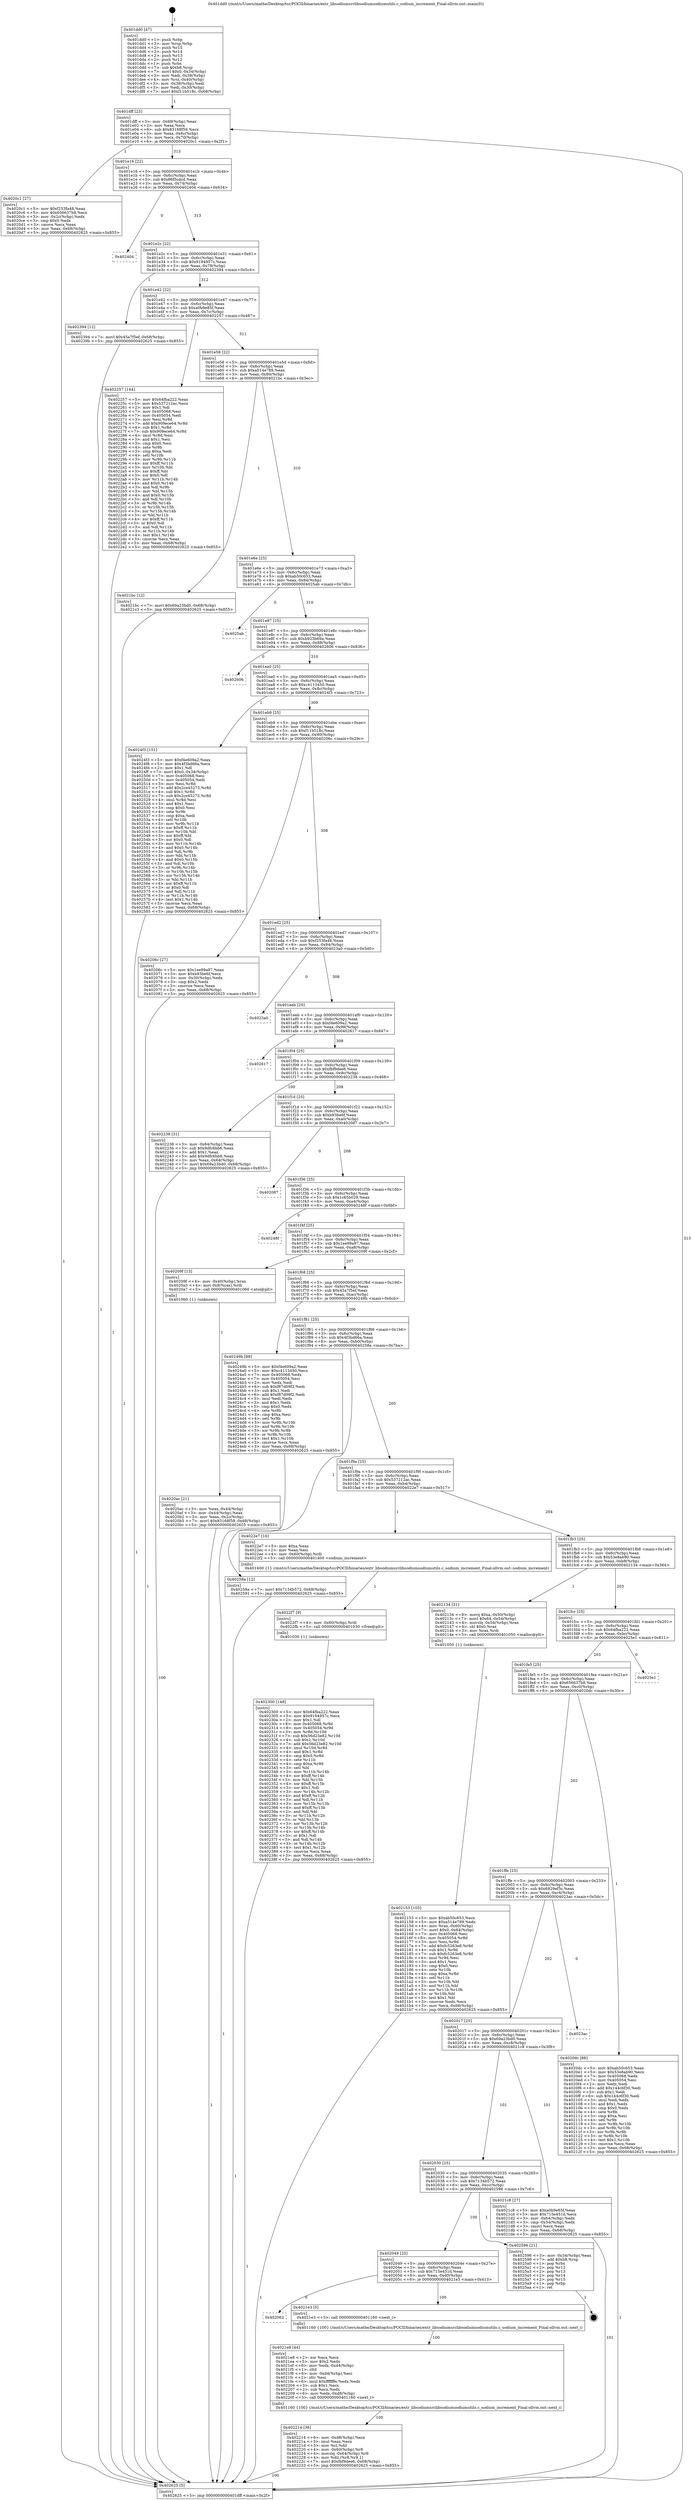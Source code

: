 digraph "0x401dd0" {
  label = "0x401dd0 (/mnt/c/Users/mathe/Desktop/tcc/POCII/binaries/extr_libsodiumsrclibsodiumsodiumutils.c_sodium_increment_Final-ollvm.out::main(0))"
  labelloc = "t"
  node[shape=record]

  Entry [label="",width=0.3,height=0.3,shape=circle,fillcolor=black,style=filled]
  "0x401dff" [label="{
     0x401dff [23]\l
     | [instrs]\l
     &nbsp;&nbsp;0x401dff \<+3\>: mov -0x68(%rbp),%eax\l
     &nbsp;&nbsp;0x401e02 \<+2\>: mov %eax,%ecx\l
     &nbsp;&nbsp;0x401e04 \<+6\>: sub $0x83168f59,%ecx\l
     &nbsp;&nbsp;0x401e0a \<+3\>: mov %eax,-0x6c(%rbp)\l
     &nbsp;&nbsp;0x401e0d \<+3\>: mov %ecx,-0x70(%rbp)\l
     &nbsp;&nbsp;0x401e10 \<+6\>: je 00000000004020c1 \<main+0x2f1\>\l
  }"]
  "0x4020c1" [label="{
     0x4020c1 [27]\l
     | [instrs]\l
     &nbsp;&nbsp;0x4020c1 \<+5\>: mov $0xf253fa48,%eax\l
     &nbsp;&nbsp;0x4020c6 \<+5\>: mov $0x656637b8,%ecx\l
     &nbsp;&nbsp;0x4020cb \<+3\>: mov -0x2c(%rbp),%edx\l
     &nbsp;&nbsp;0x4020ce \<+3\>: cmp $0x0,%edx\l
     &nbsp;&nbsp;0x4020d1 \<+3\>: cmove %ecx,%eax\l
     &nbsp;&nbsp;0x4020d4 \<+3\>: mov %eax,-0x68(%rbp)\l
     &nbsp;&nbsp;0x4020d7 \<+5\>: jmp 0000000000402625 \<main+0x855\>\l
  }"]
  "0x401e16" [label="{
     0x401e16 [22]\l
     | [instrs]\l
     &nbsp;&nbsp;0x401e16 \<+5\>: jmp 0000000000401e1b \<main+0x4b\>\l
     &nbsp;&nbsp;0x401e1b \<+3\>: mov -0x6c(%rbp),%eax\l
     &nbsp;&nbsp;0x401e1e \<+5\>: sub $0x86f5cdcd,%eax\l
     &nbsp;&nbsp;0x401e23 \<+3\>: mov %eax,-0x74(%rbp)\l
     &nbsp;&nbsp;0x401e26 \<+6\>: je 0000000000402404 \<main+0x634\>\l
  }"]
  Exit [label="",width=0.3,height=0.3,shape=circle,fillcolor=black,style=filled,peripheries=2]
  "0x402404" [label="{
     0x402404\l
  }", style=dashed]
  "0x401e2c" [label="{
     0x401e2c [22]\l
     | [instrs]\l
     &nbsp;&nbsp;0x401e2c \<+5\>: jmp 0000000000401e31 \<main+0x61\>\l
     &nbsp;&nbsp;0x401e31 \<+3\>: mov -0x6c(%rbp),%eax\l
     &nbsp;&nbsp;0x401e34 \<+5\>: sub $0x9194957c,%eax\l
     &nbsp;&nbsp;0x401e39 \<+3\>: mov %eax,-0x78(%rbp)\l
     &nbsp;&nbsp;0x401e3c \<+6\>: je 0000000000402394 \<main+0x5c4\>\l
  }"]
  "0x402300" [label="{
     0x402300 [148]\l
     | [instrs]\l
     &nbsp;&nbsp;0x402300 \<+5\>: mov $0x64fba222,%eax\l
     &nbsp;&nbsp;0x402305 \<+5\>: mov $0x9194957c,%ecx\l
     &nbsp;&nbsp;0x40230a \<+2\>: mov $0x1,%dl\l
     &nbsp;&nbsp;0x40230c \<+8\>: mov 0x405068,%r8d\l
     &nbsp;&nbsp;0x402314 \<+8\>: mov 0x405054,%r9d\l
     &nbsp;&nbsp;0x40231c \<+3\>: mov %r8d,%r10d\l
     &nbsp;&nbsp;0x40231f \<+7\>: sub $0x56d23e82,%r10d\l
     &nbsp;&nbsp;0x402326 \<+4\>: sub $0x1,%r10d\l
     &nbsp;&nbsp;0x40232a \<+7\>: add $0x56d23e82,%r10d\l
     &nbsp;&nbsp;0x402331 \<+4\>: imul %r10d,%r8d\l
     &nbsp;&nbsp;0x402335 \<+4\>: and $0x1,%r8d\l
     &nbsp;&nbsp;0x402339 \<+4\>: cmp $0x0,%r8d\l
     &nbsp;&nbsp;0x40233d \<+4\>: sete %r11b\l
     &nbsp;&nbsp;0x402341 \<+4\>: cmp $0xa,%r9d\l
     &nbsp;&nbsp;0x402345 \<+3\>: setl %bl\l
     &nbsp;&nbsp;0x402348 \<+3\>: mov %r11b,%r14b\l
     &nbsp;&nbsp;0x40234b \<+4\>: xor $0xff,%r14b\l
     &nbsp;&nbsp;0x40234f \<+3\>: mov %bl,%r15b\l
     &nbsp;&nbsp;0x402352 \<+4\>: xor $0xff,%r15b\l
     &nbsp;&nbsp;0x402356 \<+3\>: xor $0x1,%dl\l
     &nbsp;&nbsp;0x402359 \<+3\>: mov %r14b,%r12b\l
     &nbsp;&nbsp;0x40235c \<+4\>: and $0xff,%r12b\l
     &nbsp;&nbsp;0x402360 \<+3\>: and %dl,%r11b\l
     &nbsp;&nbsp;0x402363 \<+3\>: mov %r15b,%r13b\l
     &nbsp;&nbsp;0x402366 \<+4\>: and $0xff,%r13b\l
     &nbsp;&nbsp;0x40236a \<+2\>: and %dl,%bl\l
     &nbsp;&nbsp;0x40236c \<+3\>: or %r11b,%r12b\l
     &nbsp;&nbsp;0x40236f \<+3\>: or %bl,%r13b\l
     &nbsp;&nbsp;0x402372 \<+3\>: xor %r13b,%r12b\l
     &nbsp;&nbsp;0x402375 \<+3\>: or %r15b,%r14b\l
     &nbsp;&nbsp;0x402378 \<+4\>: xor $0xff,%r14b\l
     &nbsp;&nbsp;0x40237c \<+3\>: or $0x1,%dl\l
     &nbsp;&nbsp;0x40237f \<+3\>: and %dl,%r14b\l
     &nbsp;&nbsp;0x402382 \<+3\>: or %r14b,%r12b\l
     &nbsp;&nbsp;0x402385 \<+4\>: test $0x1,%r12b\l
     &nbsp;&nbsp;0x402389 \<+3\>: cmovne %ecx,%eax\l
     &nbsp;&nbsp;0x40238c \<+3\>: mov %eax,-0x68(%rbp)\l
     &nbsp;&nbsp;0x40238f \<+5\>: jmp 0000000000402625 \<main+0x855\>\l
  }"]
  "0x402394" [label="{
     0x402394 [12]\l
     | [instrs]\l
     &nbsp;&nbsp;0x402394 \<+7\>: movl $0x45a7f5ef,-0x68(%rbp)\l
     &nbsp;&nbsp;0x40239b \<+5\>: jmp 0000000000402625 \<main+0x855\>\l
  }"]
  "0x401e42" [label="{
     0x401e42 [22]\l
     | [instrs]\l
     &nbsp;&nbsp;0x401e42 \<+5\>: jmp 0000000000401e47 \<main+0x77\>\l
     &nbsp;&nbsp;0x401e47 \<+3\>: mov -0x6c(%rbp),%eax\l
     &nbsp;&nbsp;0x401e4a \<+5\>: sub $0xa0b9e85f,%eax\l
     &nbsp;&nbsp;0x401e4f \<+3\>: mov %eax,-0x7c(%rbp)\l
     &nbsp;&nbsp;0x401e52 \<+6\>: je 0000000000402257 \<main+0x487\>\l
  }"]
  "0x4022f7" [label="{
     0x4022f7 [9]\l
     | [instrs]\l
     &nbsp;&nbsp;0x4022f7 \<+4\>: mov -0x60(%rbp),%rdi\l
     &nbsp;&nbsp;0x4022fb \<+5\>: call 0000000000401030 \<free@plt\>\l
     | [calls]\l
     &nbsp;&nbsp;0x401030 \{1\} (unknown)\l
  }"]
  "0x402257" [label="{
     0x402257 [144]\l
     | [instrs]\l
     &nbsp;&nbsp;0x402257 \<+5\>: mov $0x64fba222,%eax\l
     &nbsp;&nbsp;0x40225c \<+5\>: mov $0x537212ac,%ecx\l
     &nbsp;&nbsp;0x402261 \<+2\>: mov $0x1,%dl\l
     &nbsp;&nbsp;0x402263 \<+7\>: mov 0x405068,%esi\l
     &nbsp;&nbsp;0x40226a \<+7\>: mov 0x405054,%edi\l
     &nbsp;&nbsp;0x402271 \<+3\>: mov %esi,%r8d\l
     &nbsp;&nbsp;0x402274 \<+7\>: add $0x909ece64,%r8d\l
     &nbsp;&nbsp;0x40227b \<+4\>: sub $0x1,%r8d\l
     &nbsp;&nbsp;0x40227f \<+7\>: sub $0x909ece64,%r8d\l
     &nbsp;&nbsp;0x402286 \<+4\>: imul %r8d,%esi\l
     &nbsp;&nbsp;0x40228a \<+3\>: and $0x1,%esi\l
     &nbsp;&nbsp;0x40228d \<+3\>: cmp $0x0,%esi\l
     &nbsp;&nbsp;0x402290 \<+4\>: sete %r9b\l
     &nbsp;&nbsp;0x402294 \<+3\>: cmp $0xa,%edi\l
     &nbsp;&nbsp;0x402297 \<+4\>: setl %r10b\l
     &nbsp;&nbsp;0x40229b \<+3\>: mov %r9b,%r11b\l
     &nbsp;&nbsp;0x40229e \<+4\>: xor $0xff,%r11b\l
     &nbsp;&nbsp;0x4022a2 \<+3\>: mov %r10b,%bl\l
     &nbsp;&nbsp;0x4022a5 \<+3\>: xor $0xff,%bl\l
     &nbsp;&nbsp;0x4022a8 \<+3\>: xor $0x0,%dl\l
     &nbsp;&nbsp;0x4022ab \<+3\>: mov %r11b,%r14b\l
     &nbsp;&nbsp;0x4022ae \<+4\>: and $0x0,%r14b\l
     &nbsp;&nbsp;0x4022b2 \<+3\>: and %dl,%r9b\l
     &nbsp;&nbsp;0x4022b5 \<+3\>: mov %bl,%r15b\l
     &nbsp;&nbsp;0x4022b8 \<+4\>: and $0x0,%r15b\l
     &nbsp;&nbsp;0x4022bc \<+3\>: and %dl,%r10b\l
     &nbsp;&nbsp;0x4022bf \<+3\>: or %r9b,%r14b\l
     &nbsp;&nbsp;0x4022c2 \<+3\>: or %r10b,%r15b\l
     &nbsp;&nbsp;0x4022c5 \<+3\>: xor %r15b,%r14b\l
     &nbsp;&nbsp;0x4022c8 \<+3\>: or %bl,%r11b\l
     &nbsp;&nbsp;0x4022cb \<+4\>: xor $0xff,%r11b\l
     &nbsp;&nbsp;0x4022cf \<+3\>: or $0x0,%dl\l
     &nbsp;&nbsp;0x4022d2 \<+3\>: and %dl,%r11b\l
     &nbsp;&nbsp;0x4022d5 \<+3\>: or %r11b,%r14b\l
     &nbsp;&nbsp;0x4022d8 \<+4\>: test $0x1,%r14b\l
     &nbsp;&nbsp;0x4022dc \<+3\>: cmovne %ecx,%eax\l
     &nbsp;&nbsp;0x4022df \<+3\>: mov %eax,-0x68(%rbp)\l
     &nbsp;&nbsp;0x4022e2 \<+5\>: jmp 0000000000402625 \<main+0x855\>\l
  }"]
  "0x401e58" [label="{
     0x401e58 [22]\l
     | [instrs]\l
     &nbsp;&nbsp;0x401e58 \<+5\>: jmp 0000000000401e5d \<main+0x8d\>\l
     &nbsp;&nbsp;0x401e5d \<+3\>: mov -0x6c(%rbp),%eax\l
     &nbsp;&nbsp;0x401e60 \<+5\>: sub $0xa514e789,%eax\l
     &nbsp;&nbsp;0x401e65 \<+3\>: mov %eax,-0x80(%rbp)\l
     &nbsp;&nbsp;0x401e68 \<+6\>: je 00000000004021bc \<main+0x3ec\>\l
  }"]
  "0x402214" [label="{
     0x402214 [36]\l
     | [instrs]\l
     &nbsp;&nbsp;0x402214 \<+6\>: mov -0xd8(%rbp),%ecx\l
     &nbsp;&nbsp;0x40221a \<+3\>: imul %eax,%ecx\l
     &nbsp;&nbsp;0x40221d \<+3\>: mov %cl,%dil\l
     &nbsp;&nbsp;0x402220 \<+4\>: mov -0x60(%rbp),%r8\l
     &nbsp;&nbsp;0x402224 \<+4\>: movslq -0x64(%rbp),%r9\l
     &nbsp;&nbsp;0x402228 \<+4\>: mov %dil,(%r8,%r9,1)\l
     &nbsp;&nbsp;0x40222c \<+7\>: movl $0xfbf9dee6,-0x68(%rbp)\l
     &nbsp;&nbsp;0x402233 \<+5\>: jmp 0000000000402625 \<main+0x855\>\l
  }"]
  "0x4021bc" [label="{
     0x4021bc [12]\l
     | [instrs]\l
     &nbsp;&nbsp;0x4021bc \<+7\>: movl $0x69a23bd0,-0x68(%rbp)\l
     &nbsp;&nbsp;0x4021c3 \<+5\>: jmp 0000000000402625 \<main+0x855\>\l
  }"]
  "0x401e6e" [label="{
     0x401e6e [25]\l
     | [instrs]\l
     &nbsp;&nbsp;0x401e6e \<+5\>: jmp 0000000000401e73 \<main+0xa3\>\l
     &nbsp;&nbsp;0x401e73 \<+3\>: mov -0x6c(%rbp),%eax\l
     &nbsp;&nbsp;0x401e76 \<+5\>: sub $0xab50c653,%eax\l
     &nbsp;&nbsp;0x401e7b \<+6\>: mov %eax,-0x84(%rbp)\l
     &nbsp;&nbsp;0x401e81 \<+6\>: je 00000000004025ab \<main+0x7db\>\l
  }"]
  "0x4021e8" [label="{
     0x4021e8 [44]\l
     | [instrs]\l
     &nbsp;&nbsp;0x4021e8 \<+2\>: xor %ecx,%ecx\l
     &nbsp;&nbsp;0x4021ea \<+5\>: mov $0x2,%edx\l
     &nbsp;&nbsp;0x4021ef \<+6\>: mov %edx,-0xd4(%rbp)\l
     &nbsp;&nbsp;0x4021f5 \<+1\>: cltd\l
     &nbsp;&nbsp;0x4021f6 \<+6\>: mov -0xd4(%rbp),%esi\l
     &nbsp;&nbsp;0x4021fc \<+2\>: idiv %esi\l
     &nbsp;&nbsp;0x4021fe \<+6\>: imul $0xfffffffe,%edx,%edx\l
     &nbsp;&nbsp;0x402204 \<+3\>: sub $0x1,%ecx\l
     &nbsp;&nbsp;0x402207 \<+2\>: sub %ecx,%edx\l
     &nbsp;&nbsp;0x402209 \<+6\>: mov %edx,-0xd8(%rbp)\l
     &nbsp;&nbsp;0x40220f \<+5\>: call 0000000000401160 \<next_i\>\l
     | [calls]\l
     &nbsp;&nbsp;0x401160 \{100\} (/mnt/c/Users/mathe/Desktop/tcc/POCII/binaries/extr_libsodiumsrclibsodiumsodiumutils.c_sodium_increment_Final-ollvm.out::next_i)\l
  }"]
  "0x4025ab" [label="{
     0x4025ab\l
  }", style=dashed]
  "0x401e87" [label="{
     0x401e87 [25]\l
     | [instrs]\l
     &nbsp;&nbsp;0x401e87 \<+5\>: jmp 0000000000401e8c \<main+0xbc\>\l
     &nbsp;&nbsp;0x401e8c \<+3\>: mov -0x6c(%rbp),%eax\l
     &nbsp;&nbsp;0x401e8f \<+5\>: sub $0xb925b69a,%eax\l
     &nbsp;&nbsp;0x401e94 \<+6\>: mov %eax,-0x88(%rbp)\l
     &nbsp;&nbsp;0x401e9a \<+6\>: je 0000000000402606 \<main+0x836\>\l
  }"]
  "0x402062" [label="{
     0x402062\l
  }", style=dashed]
  "0x402606" [label="{
     0x402606\l
  }", style=dashed]
  "0x401ea0" [label="{
     0x401ea0 [25]\l
     | [instrs]\l
     &nbsp;&nbsp;0x401ea0 \<+5\>: jmp 0000000000401ea5 \<main+0xd5\>\l
     &nbsp;&nbsp;0x401ea5 \<+3\>: mov -0x6c(%rbp),%eax\l
     &nbsp;&nbsp;0x401ea8 \<+5\>: sub $0xc4113450,%eax\l
     &nbsp;&nbsp;0x401ead \<+6\>: mov %eax,-0x8c(%rbp)\l
     &nbsp;&nbsp;0x401eb3 \<+6\>: je 00000000004024f3 \<main+0x723\>\l
  }"]
  "0x4021e3" [label="{
     0x4021e3 [5]\l
     | [instrs]\l
     &nbsp;&nbsp;0x4021e3 \<+5\>: call 0000000000401160 \<next_i\>\l
     | [calls]\l
     &nbsp;&nbsp;0x401160 \{100\} (/mnt/c/Users/mathe/Desktop/tcc/POCII/binaries/extr_libsodiumsrclibsodiumsodiumutils.c_sodium_increment_Final-ollvm.out::next_i)\l
  }"]
  "0x4024f3" [label="{
     0x4024f3 [151]\l
     | [instrs]\l
     &nbsp;&nbsp;0x4024f3 \<+5\>: mov $0xf4e609a2,%eax\l
     &nbsp;&nbsp;0x4024f8 \<+5\>: mov $0x4f3bd66a,%ecx\l
     &nbsp;&nbsp;0x4024fd \<+2\>: mov $0x1,%dl\l
     &nbsp;&nbsp;0x4024ff \<+7\>: movl $0x0,-0x34(%rbp)\l
     &nbsp;&nbsp;0x402506 \<+7\>: mov 0x405068,%esi\l
     &nbsp;&nbsp;0x40250d \<+7\>: mov 0x405054,%edi\l
     &nbsp;&nbsp;0x402514 \<+3\>: mov %esi,%r8d\l
     &nbsp;&nbsp;0x402517 \<+7\>: add $0x2ce45273,%r8d\l
     &nbsp;&nbsp;0x40251e \<+4\>: sub $0x1,%r8d\l
     &nbsp;&nbsp;0x402522 \<+7\>: sub $0x2ce45273,%r8d\l
     &nbsp;&nbsp;0x402529 \<+4\>: imul %r8d,%esi\l
     &nbsp;&nbsp;0x40252d \<+3\>: and $0x1,%esi\l
     &nbsp;&nbsp;0x402530 \<+3\>: cmp $0x0,%esi\l
     &nbsp;&nbsp;0x402533 \<+4\>: sete %r9b\l
     &nbsp;&nbsp;0x402537 \<+3\>: cmp $0xa,%edi\l
     &nbsp;&nbsp;0x40253a \<+4\>: setl %r10b\l
     &nbsp;&nbsp;0x40253e \<+3\>: mov %r9b,%r11b\l
     &nbsp;&nbsp;0x402541 \<+4\>: xor $0xff,%r11b\l
     &nbsp;&nbsp;0x402545 \<+3\>: mov %r10b,%bl\l
     &nbsp;&nbsp;0x402548 \<+3\>: xor $0xff,%bl\l
     &nbsp;&nbsp;0x40254b \<+3\>: xor $0x0,%dl\l
     &nbsp;&nbsp;0x40254e \<+3\>: mov %r11b,%r14b\l
     &nbsp;&nbsp;0x402551 \<+4\>: and $0x0,%r14b\l
     &nbsp;&nbsp;0x402555 \<+3\>: and %dl,%r9b\l
     &nbsp;&nbsp;0x402558 \<+3\>: mov %bl,%r15b\l
     &nbsp;&nbsp;0x40255b \<+4\>: and $0x0,%r15b\l
     &nbsp;&nbsp;0x40255f \<+3\>: and %dl,%r10b\l
     &nbsp;&nbsp;0x402562 \<+3\>: or %r9b,%r14b\l
     &nbsp;&nbsp;0x402565 \<+3\>: or %r10b,%r15b\l
     &nbsp;&nbsp;0x402568 \<+3\>: xor %r15b,%r14b\l
     &nbsp;&nbsp;0x40256b \<+3\>: or %bl,%r11b\l
     &nbsp;&nbsp;0x40256e \<+4\>: xor $0xff,%r11b\l
     &nbsp;&nbsp;0x402572 \<+3\>: or $0x0,%dl\l
     &nbsp;&nbsp;0x402575 \<+3\>: and %dl,%r11b\l
     &nbsp;&nbsp;0x402578 \<+3\>: or %r11b,%r14b\l
     &nbsp;&nbsp;0x40257b \<+4\>: test $0x1,%r14b\l
     &nbsp;&nbsp;0x40257f \<+3\>: cmovne %ecx,%eax\l
     &nbsp;&nbsp;0x402582 \<+3\>: mov %eax,-0x68(%rbp)\l
     &nbsp;&nbsp;0x402585 \<+5\>: jmp 0000000000402625 \<main+0x855\>\l
  }"]
  "0x401eb9" [label="{
     0x401eb9 [25]\l
     | [instrs]\l
     &nbsp;&nbsp;0x401eb9 \<+5\>: jmp 0000000000401ebe \<main+0xee\>\l
     &nbsp;&nbsp;0x401ebe \<+3\>: mov -0x6c(%rbp),%eax\l
     &nbsp;&nbsp;0x401ec1 \<+5\>: sub $0xf11b518c,%eax\l
     &nbsp;&nbsp;0x401ec6 \<+6\>: mov %eax,-0x90(%rbp)\l
     &nbsp;&nbsp;0x401ecc \<+6\>: je 000000000040206c \<main+0x29c\>\l
  }"]
  "0x402049" [label="{
     0x402049 [25]\l
     | [instrs]\l
     &nbsp;&nbsp;0x402049 \<+5\>: jmp 000000000040204e \<main+0x27e\>\l
     &nbsp;&nbsp;0x40204e \<+3\>: mov -0x6c(%rbp),%eax\l
     &nbsp;&nbsp;0x402051 \<+5\>: sub $0x715e451d,%eax\l
     &nbsp;&nbsp;0x402056 \<+6\>: mov %eax,-0xd0(%rbp)\l
     &nbsp;&nbsp;0x40205c \<+6\>: je 00000000004021e3 \<main+0x413\>\l
  }"]
  "0x40206c" [label="{
     0x40206c [27]\l
     | [instrs]\l
     &nbsp;&nbsp;0x40206c \<+5\>: mov $0x1ee99a97,%eax\l
     &nbsp;&nbsp;0x402071 \<+5\>: mov $0xb93be6f,%ecx\l
     &nbsp;&nbsp;0x402076 \<+3\>: mov -0x30(%rbp),%edx\l
     &nbsp;&nbsp;0x402079 \<+3\>: cmp $0x2,%edx\l
     &nbsp;&nbsp;0x40207c \<+3\>: cmovne %ecx,%eax\l
     &nbsp;&nbsp;0x40207f \<+3\>: mov %eax,-0x68(%rbp)\l
     &nbsp;&nbsp;0x402082 \<+5\>: jmp 0000000000402625 \<main+0x855\>\l
  }"]
  "0x401ed2" [label="{
     0x401ed2 [25]\l
     | [instrs]\l
     &nbsp;&nbsp;0x401ed2 \<+5\>: jmp 0000000000401ed7 \<main+0x107\>\l
     &nbsp;&nbsp;0x401ed7 \<+3\>: mov -0x6c(%rbp),%eax\l
     &nbsp;&nbsp;0x401eda \<+5\>: sub $0xf253fa48,%eax\l
     &nbsp;&nbsp;0x401edf \<+6\>: mov %eax,-0x94(%rbp)\l
     &nbsp;&nbsp;0x401ee5 \<+6\>: je 00000000004023a0 \<main+0x5d0\>\l
  }"]
  "0x402625" [label="{
     0x402625 [5]\l
     | [instrs]\l
     &nbsp;&nbsp;0x402625 \<+5\>: jmp 0000000000401dff \<main+0x2f\>\l
  }"]
  "0x401dd0" [label="{
     0x401dd0 [47]\l
     | [instrs]\l
     &nbsp;&nbsp;0x401dd0 \<+1\>: push %rbp\l
     &nbsp;&nbsp;0x401dd1 \<+3\>: mov %rsp,%rbp\l
     &nbsp;&nbsp;0x401dd4 \<+2\>: push %r15\l
     &nbsp;&nbsp;0x401dd6 \<+2\>: push %r14\l
     &nbsp;&nbsp;0x401dd8 \<+2\>: push %r13\l
     &nbsp;&nbsp;0x401dda \<+2\>: push %r12\l
     &nbsp;&nbsp;0x401ddc \<+1\>: push %rbx\l
     &nbsp;&nbsp;0x401ddd \<+7\>: sub $0xb8,%rsp\l
     &nbsp;&nbsp;0x401de4 \<+7\>: movl $0x0,-0x34(%rbp)\l
     &nbsp;&nbsp;0x401deb \<+3\>: mov %edi,-0x38(%rbp)\l
     &nbsp;&nbsp;0x401dee \<+4\>: mov %rsi,-0x40(%rbp)\l
     &nbsp;&nbsp;0x401df2 \<+3\>: mov -0x38(%rbp),%edi\l
     &nbsp;&nbsp;0x401df5 \<+3\>: mov %edi,-0x30(%rbp)\l
     &nbsp;&nbsp;0x401df8 \<+7\>: movl $0xf11b518c,-0x68(%rbp)\l
  }"]
  "0x402596" [label="{
     0x402596 [21]\l
     | [instrs]\l
     &nbsp;&nbsp;0x402596 \<+3\>: mov -0x34(%rbp),%eax\l
     &nbsp;&nbsp;0x402599 \<+7\>: add $0xb8,%rsp\l
     &nbsp;&nbsp;0x4025a0 \<+1\>: pop %rbx\l
     &nbsp;&nbsp;0x4025a1 \<+2\>: pop %r12\l
     &nbsp;&nbsp;0x4025a3 \<+2\>: pop %r13\l
     &nbsp;&nbsp;0x4025a5 \<+2\>: pop %r14\l
     &nbsp;&nbsp;0x4025a7 \<+2\>: pop %r15\l
     &nbsp;&nbsp;0x4025a9 \<+1\>: pop %rbp\l
     &nbsp;&nbsp;0x4025aa \<+1\>: ret\l
  }"]
  "0x4023a0" [label="{
     0x4023a0\l
  }", style=dashed]
  "0x401eeb" [label="{
     0x401eeb [25]\l
     | [instrs]\l
     &nbsp;&nbsp;0x401eeb \<+5\>: jmp 0000000000401ef0 \<main+0x120\>\l
     &nbsp;&nbsp;0x401ef0 \<+3\>: mov -0x6c(%rbp),%eax\l
     &nbsp;&nbsp;0x401ef3 \<+5\>: sub $0xf4e609a2,%eax\l
     &nbsp;&nbsp;0x401ef8 \<+6\>: mov %eax,-0x98(%rbp)\l
     &nbsp;&nbsp;0x401efe \<+6\>: je 0000000000402617 \<main+0x847\>\l
  }"]
  "0x402030" [label="{
     0x402030 [25]\l
     | [instrs]\l
     &nbsp;&nbsp;0x402030 \<+5\>: jmp 0000000000402035 \<main+0x265\>\l
     &nbsp;&nbsp;0x402035 \<+3\>: mov -0x6c(%rbp),%eax\l
     &nbsp;&nbsp;0x402038 \<+5\>: sub $0x7134b572,%eax\l
     &nbsp;&nbsp;0x40203d \<+6\>: mov %eax,-0xcc(%rbp)\l
     &nbsp;&nbsp;0x402043 \<+6\>: je 0000000000402596 \<main+0x7c6\>\l
  }"]
  "0x402617" [label="{
     0x402617\l
  }", style=dashed]
  "0x401f04" [label="{
     0x401f04 [25]\l
     | [instrs]\l
     &nbsp;&nbsp;0x401f04 \<+5\>: jmp 0000000000401f09 \<main+0x139\>\l
     &nbsp;&nbsp;0x401f09 \<+3\>: mov -0x6c(%rbp),%eax\l
     &nbsp;&nbsp;0x401f0c \<+5\>: sub $0xfbf9dee6,%eax\l
     &nbsp;&nbsp;0x401f11 \<+6\>: mov %eax,-0x9c(%rbp)\l
     &nbsp;&nbsp;0x401f17 \<+6\>: je 0000000000402238 \<main+0x468\>\l
  }"]
  "0x4021c8" [label="{
     0x4021c8 [27]\l
     | [instrs]\l
     &nbsp;&nbsp;0x4021c8 \<+5\>: mov $0xa0b9e85f,%eax\l
     &nbsp;&nbsp;0x4021cd \<+5\>: mov $0x715e451d,%ecx\l
     &nbsp;&nbsp;0x4021d2 \<+3\>: mov -0x64(%rbp),%edx\l
     &nbsp;&nbsp;0x4021d5 \<+3\>: cmp -0x54(%rbp),%edx\l
     &nbsp;&nbsp;0x4021d8 \<+3\>: cmovl %ecx,%eax\l
     &nbsp;&nbsp;0x4021db \<+3\>: mov %eax,-0x68(%rbp)\l
     &nbsp;&nbsp;0x4021de \<+5\>: jmp 0000000000402625 \<main+0x855\>\l
  }"]
  "0x402238" [label="{
     0x402238 [31]\l
     | [instrs]\l
     &nbsp;&nbsp;0x402238 \<+3\>: mov -0x64(%rbp),%eax\l
     &nbsp;&nbsp;0x40223b \<+5\>: sub $0x9dfc6bb6,%eax\l
     &nbsp;&nbsp;0x402240 \<+3\>: add $0x1,%eax\l
     &nbsp;&nbsp;0x402243 \<+5\>: add $0x9dfc6bb6,%eax\l
     &nbsp;&nbsp;0x402248 \<+3\>: mov %eax,-0x64(%rbp)\l
     &nbsp;&nbsp;0x40224b \<+7\>: movl $0x69a23bd0,-0x68(%rbp)\l
     &nbsp;&nbsp;0x402252 \<+5\>: jmp 0000000000402625 \<main+0x855\>\l
  }"]
  "0x401f1d" [label="{
     0x401f1d [25]\l
     | [instrs]\l
     &nbsp;&nbsp;0x401f1d \<+5\>: jmp 0000000000401f22 \<main+0x152\>\l
     &nbsp;&nbsp;0x401f22 \<+3\>: mov -0x6c(%rbp),%eax\l
     &nbsp;&nbsp;0x401f25 \<+5\>: sub $0xb93be6f,%eax\l
     &nbsp;&nbsp;0x401f2a \<+6\>: mov %eax,-0xa0(%rbp)\l
     &nbsp;&nbsp;0x401f30 \<+6\>: je 0000000000402087 \<main+0x2b7\>\l
  }"]
  "0x402017" [label="{
     0x402017 [25]\l
     | [instrs]\l
     &nbsp;&nbsp;0x402017 \<+5\>: jmp 000000000040201c \<main+0x24c\>\l
     &nbsp;&nbsp;0x40201c \<+3\>: mov -0x6c(%rbp),%eax\l
     &nbsp;&nbsp;0x40201f \<+5\>: sub $0x69a23bd0,%eax\l
     &nbsp;&nbsp;0x402024 \<+6\>: mov %eax,-0xc8(%rbp)\l
     &nbsp;&nbsp;0x40202a \<+6\>: je 00000000004021c8 \<main+0x3f8\>\l
  }"]
  "0x402087" [label="{
     0x402087\l
  }", style=dashed]
  "0x401f36" [label="{
     0x401f36 [25]\l
     | [instrs]\l
     &nbsp;&nbsp;0x401f36 \<+5\>: jmp 0000000000401f3b \<main+0x16b\>\l
     &nbsp;&nbsp;0x401f3b \<+3\>: mov -0x6c(%rbp),%eax\l
     &nbsp;&nbsp;0x401f3e \<+5\>: sub $0x1c65b029,%eax\l
     &nbsp;&nbsp;0x401f43 \<+6\>: mov %eax,-0xa4(%rbp)\l
     &nbsp;&nbsp;0x401f49 \<+6\>: je 000000000040248f \<main+0x6bf\>\l
  }"]
  "0x4023ac" [label="{
     0x4023ac\l
  }", style=dashed]
  "0x40248f" [label="{
     0x40248f\l
  }", style=dashed]
  "0x401f4f" [label="{
     0x401f4f [25]\l
     | [instrs]\l
     &nbsp;&nbsp;0x401f4f \<+5\>: jmp 0000000000401f54 \<main+0x184\>\l
     &nbsp;&nbsp;0x401f54 \<+3\>: mov -0x6c(%rbp),%eax\l
     &nbsp;&nbsp;0x401f57 \<+5\>: sub $0x1ee99a97,%eax\l
     &nbsp;&nbsp;0x401f5c \<+6\>: mov %eax,-0xa8(%rbp)\l
     &nbsp;&nbsp;0x401f62 \<+6\>: je 000000000040209f \<main+0x2cf\>\l
  }"]
  "0x402153" [label="{
     0x402153 [105]\l
     | [instrs]\l
     &nbsp;&nbsp;0x402153 \<+5\>: mov $0xab50c653,%ecx\l
     &nbsp;&nbsp;0x402158 \<+5\>: mov $0xa514e789,%edx\l
     &nbsp;&nbsp;0x40215d \<+4\>: mov %rax,-0x60(%rbp)\l
     &nbsp;&nbsp;0x402161 \<+7\>: movl $0x0,-0x64(%rbp)\l
     &nbsp;&nbsp;0x402168 \<+7\>: mov 0x405068,%esi\l
     &nbsp;&nbsp;0x40216f \<+8\>: mov 0x405054,%r8d\l
     &nbsp;&nbsp;0x402177 \<+3\>: mov %esi,%r9d\l
     &nbsp;&nbsp;0x40217a \<+7\>: add $0xfc5263e8,%r9d\l
     &nbsp;&nbsp;0x402181 \<+4\>: sub $0x1,%r9d\l
     &nbsp;&nbsp;0x402185 \<+7\>: sub $0xfc5263e8,%r9d\l
     &nbsp;&nbsp;0x40218c \<+4\>: imul %r9d,%esi\l
     &nbsp;&nbsp;0x402190 \<+3\>: and $0x1,%esi\l
     &nbsp;&nbsp;0x402193 \<+3\>: cmp $0x0,%esi\l
     &nbsp;&nbsp;0x402196 \<+4\>: sete %r10b\l
     &nbsp;&nbsp;0x40219a \<+4\>: cmp $0xa,%r8d\l
     &nbsp;&nbsp;0x40219e \<+4\>: setl %r11b\l
     &nbsp;&nbsp;0x4021a2 \<+3\>: mov %r10b,%bl\l
     &nbsp;&nbsp;0x4021a5 \<+3\>: and %r11b,%bl\l
     &nbsp;&nbsp;0x4021a8 \<+3\>: xor %r11b,%r10b\l
     &nbsp;&nbsp;0x4021ab \<+3\>: or %r10b,%bl\l
     &nbsp;&nbsp;0x4021ae \<+3\>: test $0x1,%bl\l
     &nbsp;&nbsp;0x4021b1 \<+3\>: cmovne %edx,%ecx\l
     &nbsp;&nbsp;0x4021b4 \<+3\>: mov %ecx,-0x68(%rbp)\l
     &nbsp;&nbsp;0x4021b7 \<+5\>: jmp 0000000000402625 \<main+0x855\>\l
  }"]
  "0x40209f" [label="{
     0x40209f [13]\l
     | [instrs]\l
     &nbsp;&nbsp;0x40209f \<+4\>: mov -0x40(%rbp),%rax\l
     &nbsp;&nbsp;0x4020a3 \<+4\>: mov 0x8(%rax),%rdi\l
     &nbsp;&nbsp;0x4020a7 \<+5\>: call 0000000000401060 \<atoi@plt\>\l
     | [calls]\l
     &nbsp;&nbsp;0x401060 \{1\} (unknown)\l
  }"]
  "0x401f68" [label="{
     0x401f68 [25]\l
     | [instrs]\l
     &nbsp;&nbsp;0x401f68 \<+5\>: jmp 0000000000401f6d \<main+0x19d\>\l
     &nbsp;&nbsp;0x401f6d \<+3\>: mov -0x6c(%rbp),%eax\l
     &nbsp;&nbsp;0x401f70 \<+5\>: sub $0x45a7f5ef,%eax\l
     &nbsp;&nbsp;0x401f75 \<+6\>: mov %eax,-0xac(%rbp)\l
     &nbsp;&nbsp;0x401f7b \<+6\>: je 000000000040249b \<main+0x6cb\>\l
  }"]
  "0x4020ac" [label="{
     0x4020ac [21]\l
     | [instrs]\l
     &nbsp;&nbsp;0x4020ac \<+3\>: mov %eax,-0x44(%rbp)\l
     &nbsp;&nbsp;0x4020af \<+3\>: mov -0x44(%rbp),%eax\l
     &nbsp;&nbsp;0x4020b2 \<+3\>: mov %eax,-0x2c(%rbp)\l
     &nbsp;&nbsp;0x4020b5 \<+7\>: movl $0x83168f59,-0x68(%rbp)\l
     &nbsp;&nbsp;0x4020bc \<+5\>: jmp 0000000000402625 \<main+0x855\>\l
  }"]
  "0x401ffe" [label="{
     0x401ffe [25]\l
     | [instrs]\l
     &nbsp;&nbsp;0x401ffe \<+5\>: jmp 0000000000402003 \<main+0x233\>\l
     &nbsp;&nbsp;0x402003 \<+3\>: mov -0x6c(%rbp),%eax\l
     &nbsp;&nbsp;0x402006 \<+5\>: sub $0x6929ef3c,%eax\l
     &nbsp;&nbsp;0x40200b \<+6\>: mov %eax,-0xc4(%rbp)\l
     &nbsp;&nbsp;0x402011 \<+6\>: je 00000000004023ac \<main+0x5dc\>\l
  }"]
  "0x40249b" [label="{
     0x40249b [88]\l
     | [instrs]\l
     &nbsp;&nbsp;0x40249b \<+5\>: mov $0xf4e609a2,%eax\l
     &nbsp;&nbsp;0x4024a0 \<+5\>: mov $0xc4113450,%ecx\l
     &nbsp;&nbsp;0x4024a5 \<+7\>: mov 0x405068,%edx\l
     &nbsp;&nbsp;0x4024ac \<+7\>: mov 0x405054,%esi\l
     &nbsp;&nbsp;0x4024b3 \<+2\>: mov %edx,%edi\l
     &nbsp;&nbsp;0x4024b5 \<+6\>: sub $0xf87d09f2,%edi\l
     &nbsp;&nbsp;0x4024bb \<+3\>: sub $0x1,%edi\l
     &nbsp;&nbsp;0x4024be \<+6\>: add $0xf87d09f2,%edi\l
     &nbsp;&nbsp;0x4024c4 \<+3\>: imul %edi,%edx\l
     &nbsp;&nbsp;0x4024c7 \<+3\>: and $0x1,%edx\l
     &nbsp;&nbsp;0x4024ca \<+3\>: cmp $0x0,%edx\l
     &nbsp;&nbsp;0x4024cd \<+4\>: sete %r8b\l
     &nbsp;&nbsp;0x4024d1 \<+3\>: cmp $0xa,%esi\l
     &nbsp;&nbsp;0x4024d4 \<+4\>: setl %r9b\l
     &nbsp;&nbsp;0x4024d8 \<+3\>: mov %r8b,%r10b\l
     &nbsp;&nbsp;0x4024db \<+3\>: and %r9b,%r10b\l
     &nbsp;&nbsp;0x4024de \<+3\>: xor %r9b,%r8b\l
     &nbsp;&nbsp;0x4024e1 \<+3\>: or %r8b,%r10b\l
     &nbsp;&nbsp;0x4024e4 \<+4\>: test $0x1,%r10b\l
     &nbsp;&nbsp;0x4024e8 \<+3\>: cmovne %ecx,%eax\l
     &nbsp;&nbsp;0x4024eb \<+3\>: mov %eax,-0x68(%rbp)\l
     &nbsp;&nbsp;0x4024ee \<+5\>: jmp 0000000000402625 \<main+0x855\>\l
  }"]
  "0x401f81" [label="{
     0x401f81 [25]\l
     | [instrs]\l
     &nbsp;&nbsp;0x401f81 \<+5\>: jmp 0000000000401f86 \<main+0x1b6\>\l
     &nbsp;&nbsp;0x401f86 \<+3\>: mov -0x6c(%rbp),%eax\l
     &nbsp;&nbsp;0x401f89 \<+5\>: sub $0x4f3bd66a,%eax\l
     &nbsp;&nbsp;0x401f8e \<+6\>: mov %eax,-0xb0(%rbp)\l
     &nbsp;&nbsp;0x401f94 \<+6\>: je 000000000040258a \<main+0x7ba\>\l
  }"]
  "0x4020dc" [label="{
     0x4020dc [88]\l
     | [instrs]\l
     &nbsp;&nbsp;0x4020dc \<+5\>: mov $0xab50c653,%eax\l
     &nbsp;&nbsp;0x4020e1 \<+5\>: mov $0x53e8ab90,%ecx\l
     &nbsp;&nbsp;0x4020e6 \<+7\>: mov 0x405068,%edx\l
     &nbsp;&nbsp;0x4020ed \<+7\>: mov 0x405054,%esi\l
     &nbsp;&nbsp;0x4020f4 \<+2\>: mov %edx,%edi\l
     &nbsp;&nbsp;0x4020f6 \<+6\>: add $0x144c6f30,%edi\l
     &nbsp;&nbsp;0x4020fc \<+3\>: sub $0x1,%edi\l
     &nbsp;&nbsp;0x4020ff \<+6\>: sub $0x144c6f30,%edi\l
     &nbsp;&nbsp;0x402105 \<+3\>: imul %edi,%edx\l
     &nbsp;&nbsp;0x402108 \<+3\>: and $0x1,%edx\l
     &nbsp;&nbsp;0x40210b \<+3\>: cmp $0x0,%edx\l
     &nbsp;&nbsp;0x40210e \<+4\>: sete %r8b\l
     &nbsp;&nbsp;0x402112 \<+3\>: cmp $0xa,%esi\l
     &nbsp;&nbsp;0x402115 \<+4\>: setl %r9b\l
     &nbsp;&nbsp;0x402119 \<+3\>: mov %r8b,%r10b\l
     &nbsp;&nbsp;0x40211c \<+3\>: and %r9b,%r10b\l
     &nbsp;&nbsp;0x40211f \<+3\>: xor %r9b,%r8b\l
     &nbsp;&nbsp;0x402122 \<+3\>: or %r8b,%r10b\l
     &nbsp;&nbsp;0x402125 \<+4\>: test $0x1,%r10b\l
     &nbsp;&nbsp;0x402129 \<+3\>: cmovne %ecx,%eax\l
     &nbsp;&nbsp;0x40212c \<+3\>: mov %eax,-0x68(%rbp)\l
     &nbsp;&nbsp;0x40212f \<+5\>: jmp 0000000000402625 \<main+0x855\>\l
  }"]
  "0x40258a" [label="{
     0x40258a [12]\l
     | [instrs]\l
     &nbsp;&nbsp;0x40258a \<+7\>: movl $0x7134b572,-0x68(%rbp)\l
     &nbsp;&nbsp;0x402591 \<+5\>: jmp 0000000000402625 \<main+0x855\>\l
  }"]
  "0x401f9a" [label="{
     0x401f9a [25]\l
     | [instrs]\l
     &nbsp;&nbsp;0x401f9a \<+5\>: jmp 0000000000401f9f \<main+0x1cf\>\l
     &nbsp;&nbsp;0x401f9f \<+3\>: mov -0x6c(%rbp),%eax\l
     &nbsp;&nbsp;0x401fa2 \<+5\>: sub $0x537212ac,%eax\l
     &nbsp;&nbsp;0x401fa7 \<+6\>: mov %eax,-0xb4(%rbp)\l
     &nbsp;&nbsp;0x401fad \<+6\>: je 00000000004022e7 \<main+0x517\>\l
  }"]
  "0x401fe5" [label="{
     0x401fe5 [25]\l
     | [instrs]\l
     &nbsp;&nbsp;0x401fe5 \<+5\>: jmp 0000000000401fea \<main+0x21a\>\l
     &nbsp;&nbsp;0x401fea \<+3\>: mov -0x6c(%rbp),%eax\l
     &nbsp;&nbsp;0x401fed \<+5\>: sub $0x656637b8,%eax\l
     &nbsp;&nbsp;0x401ff2 \<+6\>: mov %eax,-0xc0(%rbp)\l
     &nbsp;&nbsp;0x401ff8 \<+6\>: je 00000000004020dc \<main+0x30c\>\l
  }"]
  "0x4022e7" [label="{
     0x4022e7 [16]\l
     | [instrs]\l
     &nbsp;&nbsp;0x4022e7 \<+5\>: mov $0xa,%eax\l
     &nbsp;&nbsp;0x4022ec \<+2\>: mov %eax,%esi\l
     &nbsp;&nbsp;0x4022ee \<+4\>: mov -0x60(%rbp),%rdi\l
     &nbsp;&nbsp;0x4022f2 \<+5\>: call 0000000000401400 \<sodium_increment\>\l
     | [calls]\l
     &nbsp;&nbsp;0x401400 \{1\} (/mnt/c/Users/mathe/Desktop/tcc/POCII/binaries/extr_libsodiumsrclibsodiumsodiumutils.c_sodium_increment_Final-ollvm.out::sodium_increment)\l
  }"]
  "0x401fb3" [label="{
     0x401fb3 [25]\l
     | [instrs]\l
     &nbsp;&nbsp;0x401fb3 \<+5\>: jmp 0000000000401fb8 \<main+0x1e8\>\l
     &nbsp;&nbsp;0x401fb8 \<+3\>: mov -0x6c(%rbp),%eax\l
     &nbsp;&nbsp;0x401fbb \<+5\>: sub $0x53e8ab90,%eax\l
     &nbsp;&nbsp;0x401fc0 \<+6\>: mov %eax,-0xb8(%rbp)\l
     &nbsp;&nbsp;0x401fc6 \<+6\>: je 0000000000402134 \<main+0x364\>\l
  }"]
  "0x4025e1" [label="{
     0x4025e1\l
  }", style=dashed]
  "0x402134" [label="{
     0x402134 [31]\l
     | [instrs]\l
     &nbsp;&nbsp;0x402134 \<+8\>: movq $0xa,-0x50(%rbp)\l
     &nbsp;&nbsp;0x40213c \<+7\>: movl $0x64,-0x54(%rbp)\l
     &nbsp;&nbsp;0x402143 \<+4\>: movslq -0x54(%rbp),%rax\l
     &nbsp;&nbsp;0x402147 \<+4\>: shl $0x0,%rax\l
     &nbsp;&nbsp;0x40214b \<+3\>: mov %rax,%rdi\l
     &nbsp;&nbsp;0x40214e \<+5\>: call 0000000000401050 \<malloc@plt\>\l
     | [calls]\l
     &nbsp;&nbsp;0x401050 \{1\} (unknown)\l
  }"]
  "0x401fcc" [label="{
     0x401fcc [25]\l
     | [instrs]\l
     &nbsp;&nbsp;0x401fcc \<+5\>: jmp 0000000000401fd1 \<main+0x201\>\l
     &nbsp;&nbsp;0x401fd1 \<+3\>: mov -0x6c(%rbp),%eax\l
     &nbsp;&nbsp;0x401fd4 \<+5\>: sub $0x64fba222,%eax\l
     &nbsp;&nbsp;0x401fd9 \<+6\>: mov %eax,-0xbc(%rbp)\l
     &nbsp;&nbsp;0x401fdf \<+6\>: je 00000000004025e1 \<main+0x811\>\l
  }"]
  Entry -> "0x401dd0" [label=" 1"]
  "0x401dff" -> "0x4020c1" [label=" 1"]
  "0x401dff" -> "0x401e16" [label=" 313"]
  "0x402596" -> Exit [label=" 1"]
  "0x401e16" -> "0x402404" [label=" 0"]
  "0x401e16" -> "0x401e2c" [label=" 313"]
  "0x40258a" -> "0x402625" [label=" 1"]
  "0x401e2c" -> "0x402394" [label=" 1"]
  "0x401e2c" -> "0x401e42" [label=" 312"]
  "0x4024f3" -> "0x402625" [label=" 1"]
  "0x401e42" -> "0x402257" [label=" 1"]
  "0x401e42" -> "0x401e58" [label=" 311"]
  "0x40249b" -> "0x402625" [label=" 1"]
  "0x401e58" -> "0x4021bc" [label=" 1"]
  "0x401e58" -> "0x401e6e" [label=" 310"]
  "0x402394" -> "0x402625" [label=" 1"]
  "0x401e6e" -> "0x4025ab" [label=" 0"]
  "0x401e6e" -> "0x401e87" [label=" 310"]
  "0x402300" -> "0x402625" [label=" 1"]
  "0x401e87" -> "0x402606" [label=" 0"]
  "0x401e87" -> "0x401ea0" [label=" 310"]
  "0x4022f7" -> "0x402300" [label=" 1"]
  "0x401ea0" -> "0x4024f3" [label=" 1"]
  "0x401ea0" -> "0x401eb9" [label=" 309"]
  "0x4022e7" -> "0x4022f7" [label=" 1"]
  "0x401eb9" -> "0x40206c" [label=" 1"]
  "0x401eb9" -> "0x401ed2" [label=" 308"]
  "0x40206c" -> "0x402625" [label=" 1"]
  "0x401dd0" -> "0x401dff" [label=" 1"]
  "0x402625" -> "0x401dff" [label=" 313"]
  "0x402238" -> "0x402625" [label=" 100"]
  "0x401ed2" -> "0x4023a0" [label=" 0"]
  "0x401ed2" -> "0x401eeb" [label=" 308"]
  "0x402214" -> "0x402625" [label=" 100"]
  "0x401eeb" -> "0x402617" [label=" 0"]
  "0x401eeb" -> "0x401f04" [label=" 308"]
  "0x4021e3" -> "0x4021e8" [label=" 100"]
  "0x401f04" -> "0x402238" [label=" 100"]
  "0x401f04" -> "0x401f1d" [label=" 208"]
  "0x402049" -> "0x402062" [label=" 0"]
  "0x401f1d" -> "0x402087" [label=" 0"]
  "0x401f1d" -> "0x401f36" [label=" 208"]
  "0x402257" -> "0x402625" [label=" 1"]
  "0x401f36" -> "0x40248f" [label=" 0"]
  "0x401f36" -> "0x401f4f" [label=" 208"]
  "0x402030" -> "0x402049" [label=" 100"]
  "0x401f4f" -> "0x40209f" [label=" 1"]
  "0x401f4f" -> "0x401f68" [label=" 207"]
  "0x40209f" -> "0x4020ac" [label=" 1"]
  "0x4020ac" -> "0x402625" [label=" 1"]
  "0x4020c1" -> "0x402625" [label=" 1"]
  "0x4021e8" -> "0x402214" [label=" 100"]
  "0x401f68" -> "0x40249b" [label=" 1"]
  "0x401f68" -> "0x401f81" [label=" 206"]
  "0x4021c8" -> "0x402625" [label=" 101"]
  "0x401f81" -> "0x40258a" [label=" 1"]
  "0x401f81" -> "0x401f9a" [label=" 205"]
  "0x402017" -> "0x402030" [label=" 101"]
  "0x401f9a" -> "0x4022e7" [label=" 1"]
  "0x401f9a" -> "0x401fb3" [label=" 204"]
  "0x402049" -> "0x4021e3" [label=" 100"]
  "0x401fb3" -> "0x402134" [label=" 1"]
  "0x401fb3" -> "0x401fcc" [label=" 203"]
  "0x401ffe" -> "0x402017" [label=" 202"]
  "0x401fcc" -> "0x4025e1" [label=" 0"]
  "0x401fcc" -> "0x401fe5" [label=" 203"]
  "0x402017" -> "0x4021c8" [label=" 101"]
  "0x401fe5" -> "0x4020dc" [label=" 1"]
  "0x401fe5" -> "0x401ffe" [label=" 202"]
  "0x4020dc" -> "0x402625" [label=" 1"]
  "0x402134" -> "0x402153" [label=" 1"]
  "0x402153" -> "0x402625" [label=" 1"]
  "0x4021bc" -> "0x402625" [label=" 1"]
  "0x402030" -> "0x402596" [label=" 1"]
  "0x401ffe" -> "0x4023ac" [label=" 0"]
}
